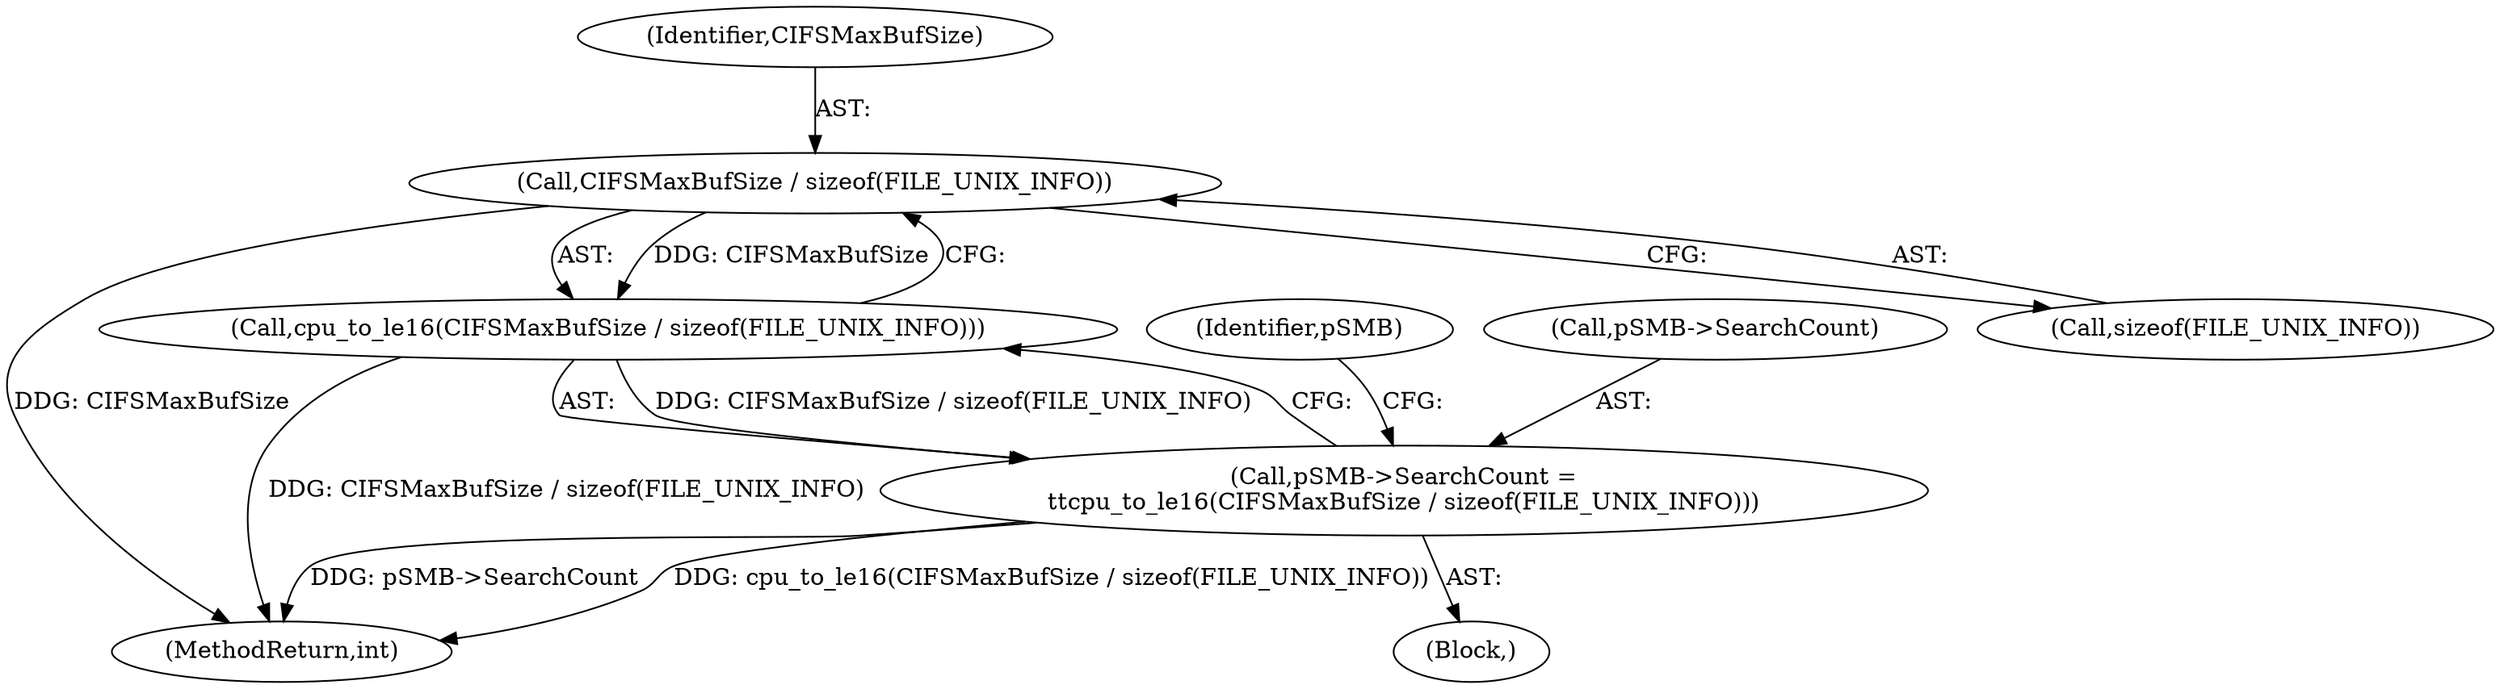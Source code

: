 digraph "0_linux_9438fabb73eb48055b58b89fc51e0bc4db22fabd@API" {
"1000258" [label="(Call,CIFSMaxBufSize / sizeof(FILE_UNIX_INFO))"];
"1000257" [label="(Call,cpu_to_le16(CIFSMaxBufSize / sizeof(FILE_UNIX_INFO)))"];
"1000253" [label="(Call,pSMB->SearchCount =\n\t\tcpu_to_le16(CIFSMaxBufSize / sizeof(FILE_UNIX_INFO)))"];
"1000264" [label="(Identifier,pSMB)"];
"1000257" [label="(Call,cpu_to_le16(CIFSMaxBufSize / sizeof(FILE_UNIX_INFO)))"];
"1000584" [label="(MethodReturn,int)"];
"1000117" [label="(Block,)"];
"1000253" [label="(Call,pSMB->SearchCount =\n\t\tcpu_to_le16(CIFSMaxBufSize / sizeof(FILE_UNIX_INFO)))"];
"1000258" [label="(Call,CIFSMaxBufSize / sizeof(FILE_UNIX_INFO))"];
"1000259" [label="(Identifier,CIFSMaxBufSize)"];
"1000254" [label="(Call,pSMB->SearchCount)"];
"1000260" [label="(Call,sizeof(FILE_UNIX_INFO))"];
"1000258" -> "1000257"  [label="AST: "];
"1000258" -> "1000260"  [label="CFG: "];
"1000259" -> "1000258"  [label="AST: "];
"1000260" -> "1000258"  [label="AST: "];
"1000257" -> "1000258"  [label="CFG: "];
"1000258" -> "1000584"  [label="DDG: CIFSMaxBufSize"];
"1000258" -> "1000257"  [label="DDG: CIFSMaxBufSize"];
"1000257" -> "1000253"  [label="AST: "];
"1000253" -> "1000257"  [label="CFG: "];
"1000257" -> "1000584"  [label="DDG: CIFSMaxBufSize / sizeof(FILE_UNIX_INFO)"];
"1000257" -> "1000253"  [label="DDG: CIFSMaxBufSize / sizeof(FILE_UNIX_INFO)"];
"1000253" -> "1000117"  [label="AST: "];
"1000254" -> "1000253"  [label="AST: "];
"1000264" -> "1000253"  [label="CFG: "];
"1000253" -> "1000584"  [label="DDG: pSMB->SearchCount"];
"1000253" -> "1000584"  [label="DDG: cpu_to_le16(CIFSMaxBufSize / sizeof(FILE_UNIX_INFO))"];
}
